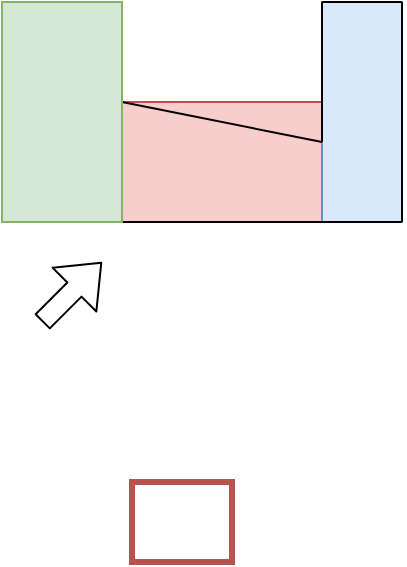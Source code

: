<mxfile version="13.9.2" type="github">
  <diagram id="SNSVXGH9BnDzPArwe3A-" name="Page-1">
    <mxGraphModel dx="810" dy="877" grid="1" gridSize="10" guides="1" tooltips="1" connect="1" arrows="1" fold="1" page="1" pageScale="1" pageWidth="850" pageHeight="1100" math="0" shadow="0">
      <root>
        <mxCell id="0" />
        <mxCell id="1" parent="0" />
        <mxCell id="7JbKkaQA1GK2c_iS6zvy-17" value="" style="rounded=0;whiteSpace=wrap;html=1;strokeWidth=1;fillColor=#f8cecc;strokeColor=#b85450;" vertex="1" parent="1">
          <mxGeometry x="370" y="600" width="100" height="60" as="geometry" />
        </mxCell>
        <mxCell id="7JbKkaQA1GK2c_iS6zvy-1" value="" style="shape=flexArrow;endArrow=classic;html=1;" edge="1" parent="1">
          <mxGeometry width="50" height="50" relative="1" as="geometry">
            <mxPoint x="330" y="710" as="sourcePoint" />
            <mxPoint x="360" y="680" as="targetPoint" />
          </mxGeometry>
        </mxCell>
        <mxCell id="7JbKkaQA1GK2c_iS6zvy-10" value="" style="group" vertex="1" connectable="0" parent="1">
          <mxGeometry x="310" y="550" width="200" height="110" as="geometry" />
        </mxCell>
        <mxCell id="7JbKkaQA1GK2c_iS6zvy-15" value="" style="rounded=0;whiteSpace=wrap;html=1;strokeWidth=1;fillColor=#dae8fc;strokeColor=#6c8ebf;" vertex="1" parent="7JbKkaQA1GK2c_iS6zvy-10">
          <mxGeometry x="160" width="40" height="110" as="geometry" />
        </mxCell>
        <mxCell id="7JbKkaQA1GK2c_iS6zvy-2" value="" style="endArrow=none;html=1;" edge="1" parent="7JbKkaQA1GK2c_iS6zvy-10">
          <mxGeometry width="50" height="50" relative="1" as="geometry">
            <mxPoint x="60" y="50" as="sourcePoint" />
            <mxPoint x="160" y="70" as="targetPoint" />
          </mxGeometry>
        </mxCell>
        <mxCell id="7JbKkaQA1GK2c_iS6zvy-3" value="" style="endArrow=none;html=1;" edge="1" parent="7JbKkaQA1GK2c_iS6zvy-10">
          <mxGeometry width="50" height="50" relative="1" as="geometry">
            <mxPoint x="160" y="70" as="sourcePoint" />
            <mxPoint x="160" as="targetPoint" />
          </mxGeometry>
        </mxCell>
        <mxCell id="7JbKkaQA1GK2c_iS6zvy-4" value="" style="endArrow=none;html=1;" edge="1" parent="7JbKkaQA1GK2c_iS6zvy-10">
          <mxGeometry width="50" height="50" relative="1" as="geometry">
            <mxPoint x="200" y="110" as="sourcePoint" />
            <mxPoint x="200" as="targetPoint" />
          </mxGeometry>
        </mxCell>
        <mxCell id="7JbKkaQA1GK2c_iS6zvy-5" value="" style="endArrow=none;html=1;" edge="1" parent="7JbKkaQA1GK2c_iS6zvy-10">
          <mxGeometry width="50" height="50" relative="1" as="geometry">
            <mxPoint y="110" as="sourcePoint" />
            <mxPoint x="200" y="110" as="targetPoint" />
          </mxGeometry>
        </mxCell>
        <mxCell id="7JbKkaQA1GK2c_iS6zvy-6" value="" style="endArrow=none;html=1;" edge="1" parent="7JbKkaQA1GK2c_iS6zvy-10">
          <mxGeometry width="50" height="50" relative="1" as="geometry">
            <mxPoint y="110" as="sourcePoint" />
            <mxPoint as="targetPoint" />
          </mxGeometry>
        </mxCell>
        <mxCell id="7JbKkaQA1GK2c_iS6zvy-7" value="" style="endArrow=none;html=1;" edge="1" parent="7JbKkaQA1GK2c_iS6zvy-10">
          <mxGeometry width="50" height="50" relative="1" as="geometry">
            <mxPoint x="60" y="50" as="sourcePoint" />
            <mxPoint x="60" as="targetPoint" />
          </mxGeometry>
        </mxCell>
        <mxCell id="7JbKkaQA1GK2c_iS6zvy-8" value="" style="endArrow=none;html=1;" edge="1" parent="7JbKkaQA1GK2c_iS6zvy-10">
          <mxGeometry width="50" height="50" relative="1" as="geometry">
            <mxPoint as="sourcePoint" />
            <mxPoint x="60" as="targetPoint" />
          </mxGeometry>
        </mxCell>
        <mxCell id="7JbKkaQA1GK2c_iS6zvy-9" value="" style="endArrow=none;html=1;" edge="1" parent="7JbKkaQA1GK2c_iS6zvy-10">
          <mxGeometry width="50" height="50" relative="1" as="geometry">
            <mxPoint x="160" as="sourcePoint" />
            <mxPoint x="200" as="targetPoint" />
          </mxGeometry>
        </mxCell>
        <mxCell id="7JbKkaQA1GK2c_iS6zvy-19" value="" style="rounded=0;whiteSpace=wrap;html=1;strokeWidth=1;fillColor=#d5e8d4;strokeColor=#82b366;" vertex="1" parent="7JbKkaQA1GK2c_iS6zvy-10">
          <mxGeometry width="60" height="110" as="geometry" />
        </mxCell>
        <mxCell id="57GNbXsHqVFu7rd3hSPP-3" value="" style="rounded=0;whiteSpace=wrap;html=1;strokeColor=#b85450;fillColor=none;strokeWidth=3;" parent="1" vertex="1">
          <mxGeometry x="375" y="790" width="50" height="40" as="geometry" />
        </mxCell>
      </root>
    </mxGraphModel>
  </diagram>
</mxfile>
